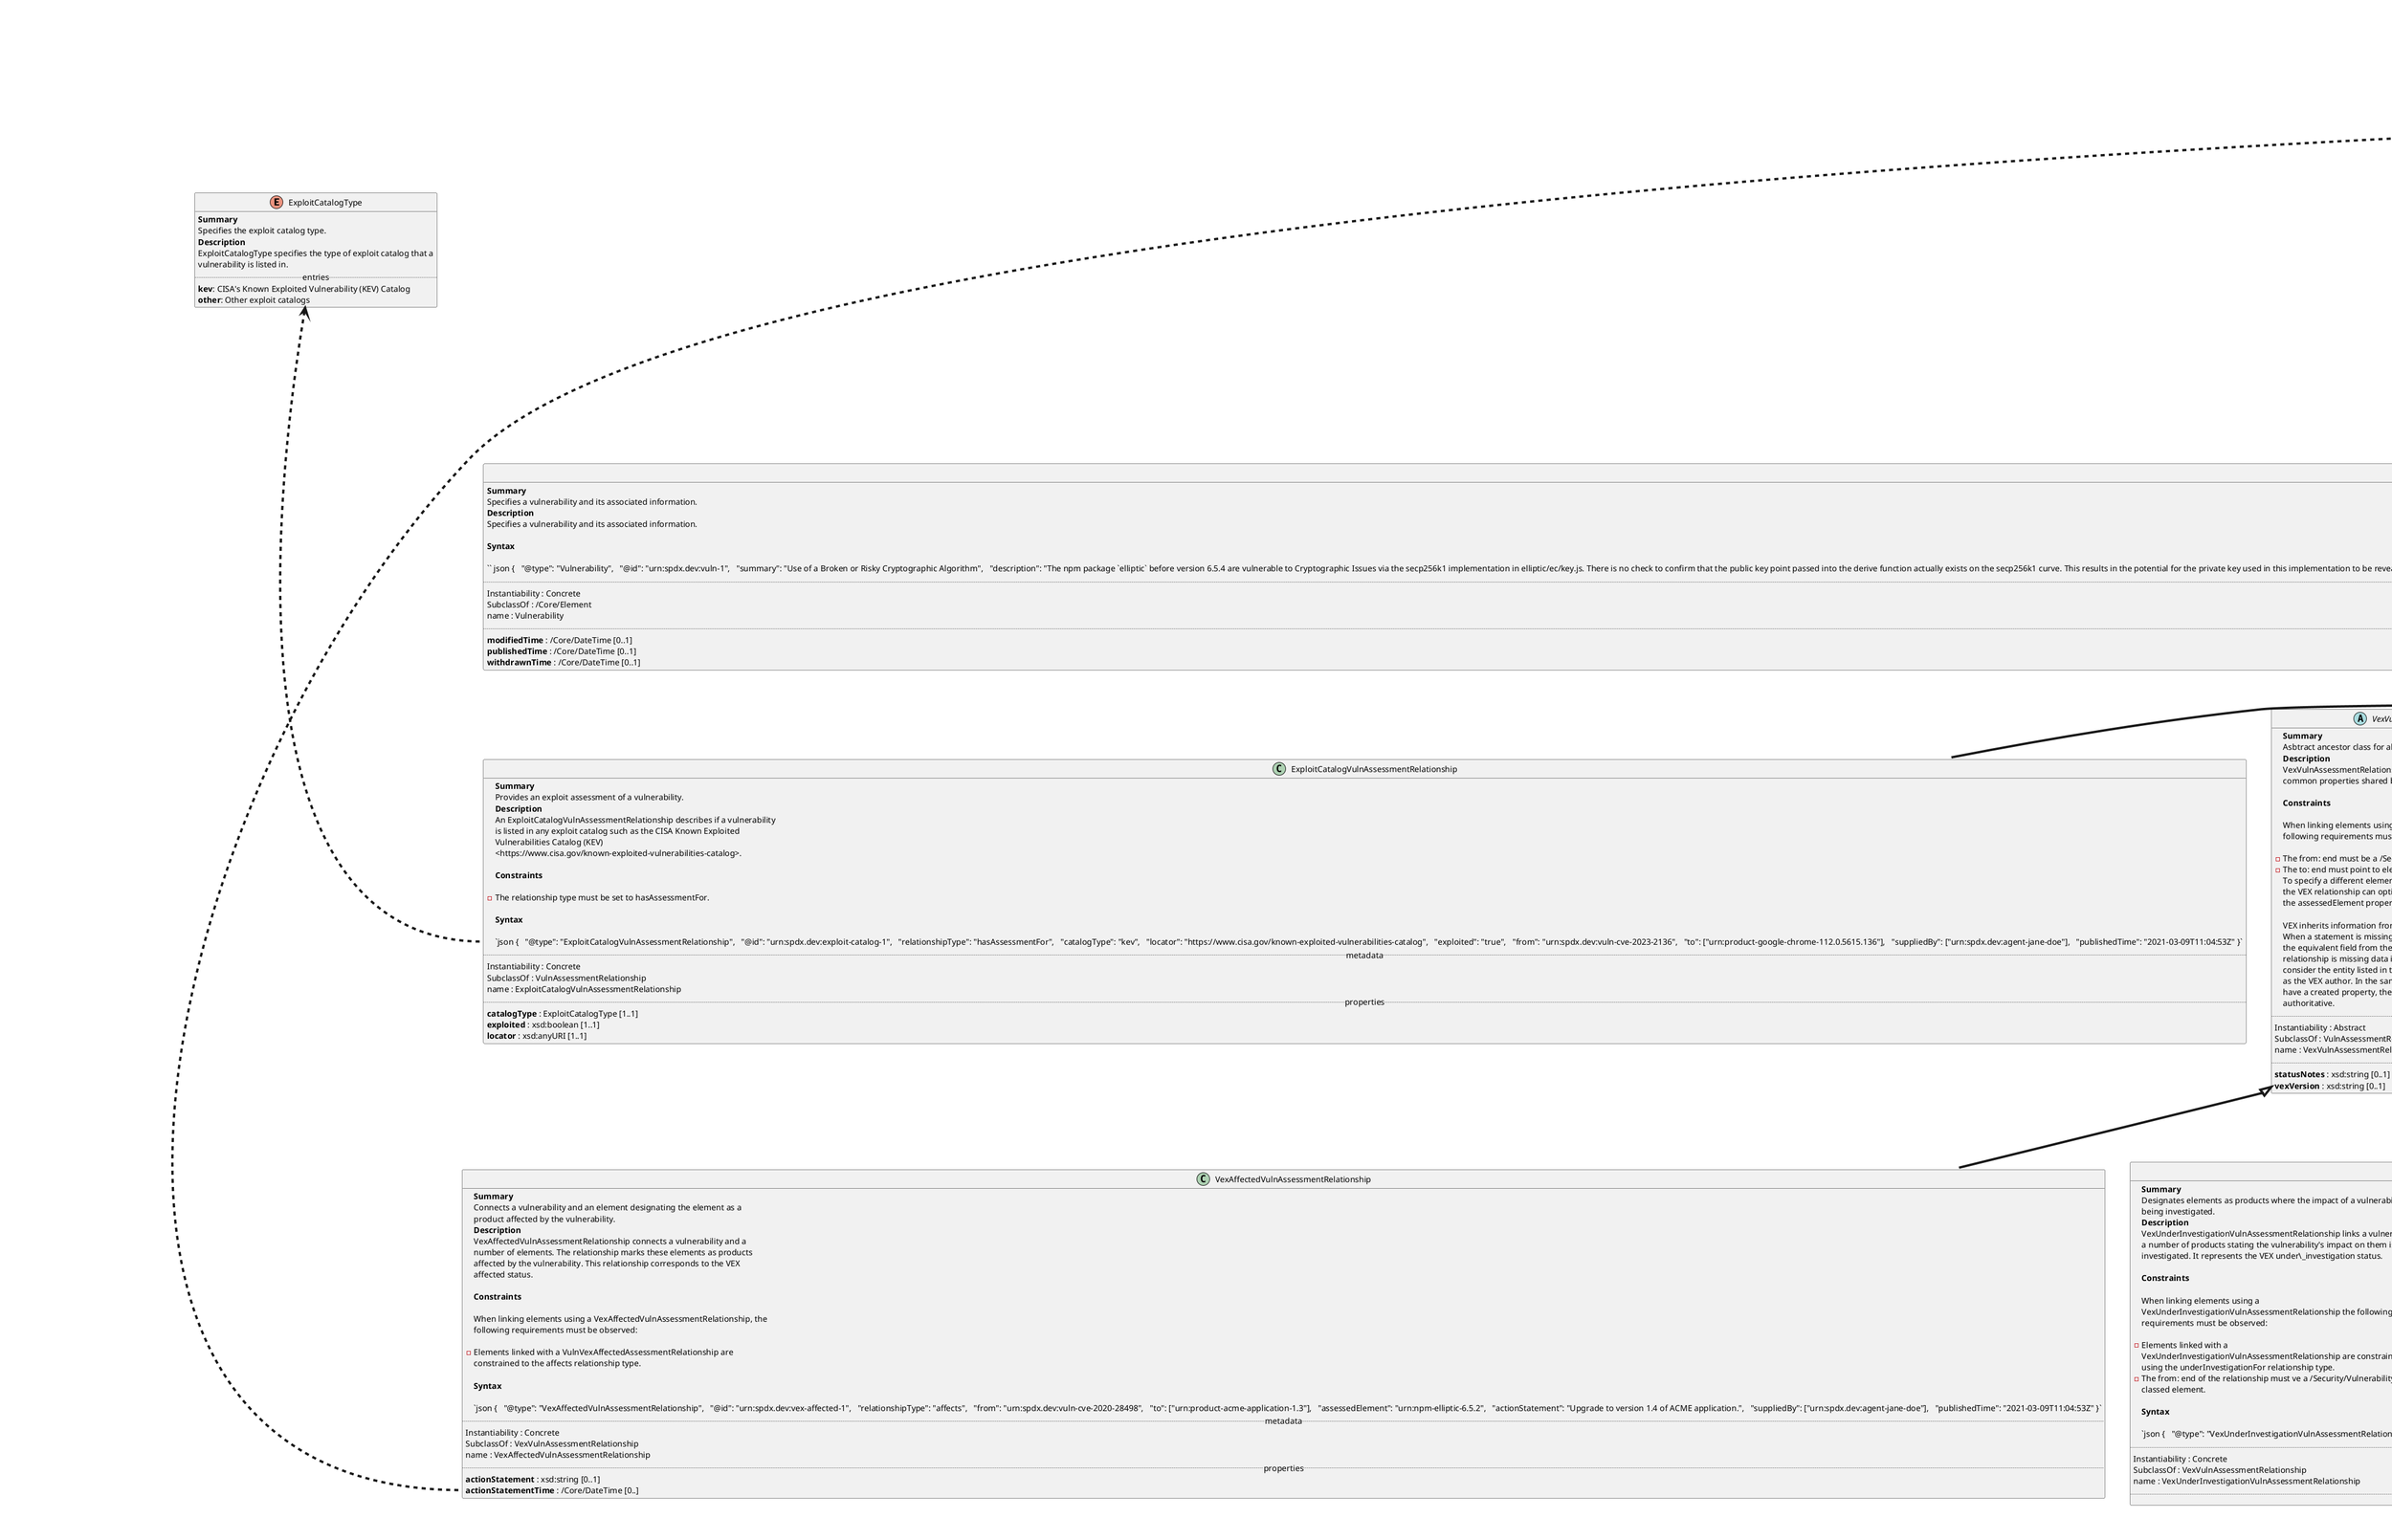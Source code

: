 @startuml
skinparam packageStyle rectangle
set separator none
' vocabulary
enum ExploitCatalogType {
<b>Summary</b>
Specifies the exploit catalog type.
<b>Description</b>
ExploitCatalogType specifies the type of exploit catalog that a
vulnerability is listed in.
.. entries ..
    <b>kev</b>: CISA's Known Exploited Vulnerability (KEV) Catalog
    <b>other</b>: Other exploit catalogs
}
enum SsvcDecisionType {
<b>Summary</b>
Specifies the SSVC decision type.
<b>Description</b>
SsvcDecisionType specifies the type of decision that's been made
according to the Stakeholder-Specific Vulnerability Categorization
(SSVC) system
<https://www.cisa.gov/stakeholder-specific-vulnerability-categorization-ssvc>
.. entries ..
    <b>act</b>: The vulnerability requires attention from the organization's internal,
supervisory-level and leadership-level individuals. Necessary actions
include requesting assistance or information about the vulnerability, as
well as publishing a notification either internally and/or externally.
Typically, internal groups would meet to determine the overall response
and then execute agreed upon actions. CISA recommends remediating Act
vulnerabilities as soon as possible.
    <b>attend</b>: The vulnerability requires attention from the organization's internal,
supervisory-level individuals. Necessary actions include requesting
assistance or information about the vulnerability, and may involve
publishing a notification either internally and/or externally. CISA
recommends remediating Attend vulnerabilities sooner than standard
update timelines.
    <b>track</b>: The vulnerability does not require action at this time. The organization
would continue to track the vulnerability and reassess it if new
information becomes available. CISA recommends remediating Track
vulnerabilities within standard update timelines.
    <b>trackStar</b>: (Track\* in the SSVC spec) The vulnerability contains specific
characteristics that may require closer monitoring for changes. CISA
recommends remediating Track\* vulnerabilities within standard update
timelines.
}
enum VexJustificationType {
<b>Summary</b>
Specifies the VEX justification type.
<b>Description</b>
VexJustificationType specifies the type of Vulnerability Exploitability
eXchange (VEX) justification.
.. entries ..
    <b>componentNotPresent</b>: The software is not affected because the vulnerable component is not in
the product.
    <b>inlineMitigationsAlreadyExist</b>: Built-in inline controls or mitigations prevent an adversary from
leveraging the vulnerability.
    <b>vulnerableCodeCannotBeControlledByAdversary</b>: The vulnerable component is present, and the component contains the
vulnerable code. However, vulnerable code is used in such a way that an
attacker cannot mount any anticipated attack.
    <b>vulnerableCodeNotInExecutePath</b>: The affected code is not reachable through the execution of the code,
including non-anticipated states of the product.
    <b>vulnerableCodeNotPresent</b>: The product is not affected because the code underlying the
vulnerability is not present in the product.
}
' classes
together {
class CvssV2VulnAssessmentRelationship {
<b>Summary</b>
Provides a CVSS version 2.0 assessment for a vulnerability.
<b>Description</b>
A CvssV2VulnAssessmentRelationship relationship describes the determined
score and vector of a vulnerability using version 2.0 of the Common
Vulnerability Scoring System (CVSS) as defined on
<https://www.first.org/cvss/v2/guide>. It is intented to communicate the
results of using a CVSS calculator.

**Constraints**

-   The value of severity must be one of 'low', 'medium' or 'high'
-   The relationship type must be set to hasAssessmentFor.

**Syntax**

`json {   "@type": "CvssV2VulnAssessmentRelationship",   "@id": "urn:spdx.dev:cvssv2-cve-2020-28498",   "relationshipType": "hasAssessmentFor",   "score": 4.3,   "vector": "(AV:N/AC:M/Au:N/C:P/I:N/A:N)",   "severity": "low",   "from": "urn:spdx.dev:vuln-cve-2020-28498",   "to": ["urn:product-acme-application-1.3"],   "assessedElement": "urn:npm-elliptic-6.5.2",   "externalReferences": [     {       "@type": "ExternalReference",       "externalReferenceType": "securityAdvisory",       "locator": "https://nvd.nist.gov/vuln/detail/CVE-2020-28498"     },     {       "@type": "ExternalReference",       "externalReferenceType": "securityAdvisory",       "locator": "https://snyk.io/vuln/SNYK-JS-ELLIPTIC-1064899"     },     {       "@type": "ExternalReference",       "externalReferenceType": "securityFix",       "locator": "https://github.com/indutny/elliptic/commit/441b742"     }   ],   "suppliedBy": ["urn:spdx.dev:agent-my-security-vendor"],   "publishedTime": "2023-05-06T10:06:13Z" }, {   "@type": "Relationship",   "@id": "urn:spdx.dev:vulnAgentRel-1",     "relationshipType": "publishedBy",     "from": "urn:spdx.dev:cvssv2-cve-2020-28498",   "to": ["urn:spdx.dev:agent-snyk"],   "startTime": "2021-03-08T16:06:50Z" }`
.. metadata ..
    Instantiability : Concrete
    SubclassOf : VulnAssessmentRelationship
    name : CvssV2VulnAssessmentRelationship
.. properties ..
    <b>score </b>: xsd:decimal [1..1]
    <b>severity </b>: xsd:string [0..1]
    <b>vector </b>: xsd:string [0..1]
}
class CvssV3VulnAssessmentRelationship {
<b>Summary</b>
Provides a CVSS version 3.x assessment for a vulnerability.
<b>Description</b>
A CvssV3VulnAssessmentRelationship relationship describes the determined
score, severity, and vector of a vulnerability using version 3.1 of the
Common Vulnerability Scoring System (CVSS) as defined on
<https://www.first.org/cvss/v3.1/specification-document>. It is intented
to communicate the results of using a CVSS calculator.

**Constraints**

-   The value of severity must be one of 'none', 'low', 'medium', 'high'
    or 'critical'.
-   Absence of the property shall be interpreted as 'none'.
-   The relationship type must be set to hasAssessmentFor.

**Syntax**

`json {   "@type": "CvssV3VulnAssessmentRelationship",   "@id": "urn:spdx.dev:cvssv3-cve-2020-28498",   "relationshipType": "hasAssessmentFor",   "severity": "medium",   "score": 6.8,   "vector": "CVSS:3.1/AV:N/AC:H/PR:N/UI:N/S:C/C:H/I:N/A:N",   "from": "urn:spdx.dev:vuln-cve-2020-28498",   "to": ["urn:product-acme-application-1.3"],   "assessedElement": "urn:npm-elliptic-6.5.2",   "externalReferences": [     {       "@type": "ExternalReference",       "externalReferenceType": "securityAdvisory",       "locator": "https://nvd.nist.gov/vuln/detail/CVE-2020-28498"     },     {       "@type": "ExternalReference",       "externalReferenceType": "securityAdvisory",       "locator": "https://snyk.io/vuln/SNYK-JS-ELLIPTIC-1064899"     },     {       "@type": "ExternalReference",       "externalReferenceType": "securityFix",       "locator": "https://github.com/indutny/elliptic/commit/441b742"     }   ],   "suppliedBy": ["urn:spdx.dev:agent-my-security-vendor"],   "publishedTime": "2023-05-06T10:06:13Z" }, {   "@type": "Relationship",   "@id": "urn:spdx.dev:vulnAgentRel-1",   "relationshipType": "publishedBy",   "from": "urn:spdx.dev:cvssv3-cve-2020-28498",   "to": "urn:spdx.dev:agent-snyk",   "startTime": "2021-03-08T16:06:50Z" }`
.. metadata ..
    Instantiability : Concrete
    SubclassOf : VulnAssessmentRelationship
    name : CvssV3VulnAssessmentRelationship
.. properties ..
    <b>score </b>: xsd:decimal [1..1]
    <b>severity </b>: xsd:string [0..1]
    <b>vector </b>: xsd:string [0..1]
}
class EpssVulnAssessmentRelationship {
<b>Summary</b>
Provides an EPSS assessment for a vulnerability.
<b>Description</b>
An EpssVulnAssessmentRelationship relationship describes the likelihood
or probability that a vulnerability will be exploited in the wild using
the Exploit Prediction Scoring System (EPSS) as defined on
<https://www.first.org/epss/model>.

**Constraints**

-   The relationship type must be set to hasAssessmentFor.

**Syntax**

`json {   "@type": "EpssVulnAssessmentRelationship",   "@id": "urn:spdx.dev:epss-1",   "relationshipType": "hasAssessmentFor",   "probability": 80,   "from": "urn:spdx.dev:vuln-cve-2020-28498",   "to": ["urn:product-acme-application-1.3"],   "suppliedBy": ["urn:spdx.dev:agent-jane-doe"],   "publishedTime": "2021-03-09T11:04:53Z" }`
.. metadata ..
    Instantiability : Concrete
    SubclassOf : VulnAssessmentRelationship
    name : EpssVulnAssessmentRelationship
.. properties ..
    <b>probability </b>: xsd:nonNegativeInteger [1..1]
    <b>severity </b>: xsd:string [0..1]
}
class ExploitCatalogVulnAssessmentRelationship {
<b>Summary</b>
Provides an exploit assessment of a vulnerability.
<b>Description</b>
An ExploitCatalogVulnAssessmentRelationship describes if a vulnerability
is listed in any exploit catalog such as the CISA Known Exploited
Vulnerabilities Catalog (KEV)
<https://www.cisa.gov/known-exploited-vulnerabilities-catalog>.

**Constraints**

-   The relationship type must be set to hasAssessmentFor.

**Syntax**

`json {   "@type": "ExploitCatalogVulnAssessmentRelationship",   "@id": "urn:spdx.dev:exploit-catalog-1",   "relationshipType": "hasAssessmentFor",   "catalogType": "kev",   "locator": "https://www.cisa.gov/known-exploited-vulnerabilities-catalog",   "exploited": "true",   "from": "urn:spdx.dev:vuln-cve-2023-2136",   "to": ["urn:product-google-chrome-112.0.5615.136"],   "suppliedBy": ["urn:spdx.dev:agent-jane-doe"],   "publishedTime": "2021-03-09T11:04:53Z" }`
.. metadata ..
    Instantiability : Concrete
    SubclassOf : VulnAssessmentRelationship
    name : ExploitCatalogVulnAssessmentRelationship
.. properties ..
    <b>catalogType </b>: ExploitCatalogType [1..1]
    <b>exploited </b>: xsd:boolean [1..1]
    <b>locator </b>: xsd:anyURI [1..1]
}
"ExploitCatalogType" <-[dashed,thickness=4]-- "ExploitCatalogVulnAssessmentRelationship::catalogType"
class SsvcVulnAssessmentRelationship {
<b>Summary</b>
Provides an SSVC assessment for a vulnerability.
<b>Description</b>
An SsvcVulnAssessmentRelationship describes the decision made using the
Stakeholder-Specific Vulnerability Categorization (SSVC) decision tree
as defined on
<https://www.cisa.gov/stakeholder-specific-vulnerability-categorization-ssvc>.
It is intended to communicate the results of using the CISA SSVC
Calculator.

**Constraints**

-   The relationship type must be set to hasAssessmentFor.

**Syntax**

`json {   "@type": "SsvcVulnAssessmentRelationship",   "@id": "urn:spdx.dev:ssvc-1",   "relationshipType": "hasAssessmentFor",   "decisionType": "act",   "from": "urn:spdx.dev:vuln-cve-2020-28498",   "to": ["urn:product-acme-application-1.3"],   "assessedElement": "urn:npm-elliptic-6.5.2",   "suppliedBy": ["urn:spdx.dev:agent-jane-doe"],   "publishedTime": "2021-03-09T11:04:53Z" }`
.. metadata ..
    Instantiability : Concrete
    SubclassOf : VulnAssessmentRelationship
    name : SsvcVulnAssessmentRelationship
.. properties ..
    <b>decisionType </b>: SsvcDecisionType [1..1]
}
"SsvcDecisionType" <-[dashed,thickness=4]-- "SsvcVulnAssessmentRelationship::decisionType"
class VexAffectedVulnAssessmentRelationship {
<b>Summary</b>
Connects a vulnerability and an element designating the element as a
product affected by the vulnerability.
<b>Description</b>
VexAffectedVulnAssessmentRelationship connects a vulnerability and a
number of elements. The relationship marks these elements as products
affected by the vulnerability. This relationship corresponds to the VEX
affected status.

**Constraints**

When linking elements using a VexAffectedVulnAssessmentRelationship, the
following requirements must be observed:

-   Elements linked with a VulnVexAffectedAssessmentRelationship are
    constrained to the affects relationship type.

**Syntax**

`json {   "@type": "VexAffectedVulnAssessmentRelationship",   "@id": "urn:spdx.dev:vex-affected-1",   "relationshipType": "affects",   "from": "urn:spdx.dev:vuln-cve-2020-28498",   "to": ["urn:product-acme-application-1.3"],   "assessedElement": "urn:npm-elliptic-6.5.2",   "actionStatement": "Upgrade to version 1.4 of ACME application.",   "suppliedBy": ["urn:spdx.dev:agent-jane-doe"],   "publishedTime": "2021-03-09T11:04:53Z" }`
.. metadata ..
    Instantiability : Concrete
    SubclassOf : VexVulnAssessmentRelationship
    name : VexAffectedVulnAssessmentRelationship
.. properties ..
    <b>actionStatement </b>: xsd:string [0..1]
    <b>actionStatementTime </b>: /Core/DateTime [0..]
}
"/Core/DateTime" <-[dashed,thickness=4]-- "VexAffectedVulnAssessmentRelationship::actionStatementTime"
class VexFixedVulnAssessmentRelationship {
<b>Summary</b>
Links a vulnerability and elements representing products (in the VEX
sense) where a fix has been applied and are no longer affected.
<b>Description</b>
VexFixedVulnAssessmentRelationship links a vulnerability to a number of
elements representing VEX products where a vulnerability has been fixed
and are no longer affected. It represents the VEX fixed status.

**Constraints**

When linking elements using a VexFixedVulnAssessmentRelationship, the
following requirements must be observed:

-   Elements linked with a VulnVexFixedAssessmentRelationship are
    constrained to using the fixedIn relationship type.
-   The from: end of the relationship must ve a /Security/Vulnerability
    classed element.

**Syntax**

`json {   "@type": "VexFixedVulnAssessmentRelationship",   "@id": "urn:spdx.dev:vex-fixed-in-1",   "relationshipType": "fixedIn",   "from": "urn:spdx.dev:vuln-cve-2020-28498",   "to": ["urn:product-acme-application-1.3"],   "assessedElement": "urn:npm-elliptic-6.5.4",   "suppliedBy": ["urn:spdx.dev:agent-jane-doe"],   "publishedTime": "2021-03-09T11:04:53Z" }`
.. metadata ..
    Instantiability : Concrete
    SubclassOf : VexVulnAssessmentRelationship
    name : VexFixedVulnAssessmentRelationship
.. properties ..
}
class VexNotAffectedVulnAssessmentRelationship {
<b>Summary</b>
Links a vulnerability and one or more elements designating the latter as
products not affected by the vulnerability.
<b>Description</b>
VexNotAffectedVulnAssessmentRelationship connects a vulnerability and a
number of elements designating them as products not affected by the
vulnerability. This relationship corresponds to the VEX not\_affected
status.

**Constraints**

When linking elements using a VexNotVulnAffectedAssessmentRelationship,
the following requirements must be observed:

-   Relating elements with a VexNotAffectedVulnAssessmentRelationship is
    restricted to the doesNotAffect relationship type.
-   The from: end of the relationship must be a /Security/Vulnerability
    classed element.
-   Both impactStatement and justificationType properties have a
    cardinality of 0..1 making them optional. Nevertheless, to produce a
    valid VEX not\_affected statement, one of them MUST be defined. This
    is specified in the Minimum Elements for VEX.

**Syntax**

`json {   "@type": "VexNotAffectedVulnAssessmentRelationship",   "@id": "urn:spdx.dev:vex-not-affected-1",   "relationshipType": "doesNotAffect",   "from": "urn:spdx.dev:vuln-cve-2020-28498",   "to": ["urn:product-acme-application-1.3"],   "assessedElement": "urn:npm-elliptic-6.5.2",   "justificationType": "componentNotPresent",   "impactStatement": "Not using this vulnerable part of this library.",   "suppliedBy": ["urn:spdx.dev:agent-jane-doe"],   "publishedTime": "2021-03-09T11:04:53Z" }`
.. metadata ..
    Instantiability : Concrete
    SubclassOf : VexVulnAssessmentRelationship
    name : VexNotAffectedVulnAssessmentRelationship
.. properties ..
    <b>impactStatement </b>: xsd:string [0..1]
    <b>impactStatementTime </b>: /Core/DateTime [0..1]
    <b>justificationType </b>: VexJustificationType [0..1]
}
"/Core/DateTime" <-[dashed,thickness=4]-- "VexNotAffectedVulnAssessmentRelationship::impactStatementTime"
"VexJustificationType" <-[dashed,thickness=4]-- "VexNotAffectedVulnAssessmentRelationship::justificationType"
class VexUnderInvestigationVulnAssessmentRelationship {
<b>Summary</b>
Designates elements as products where the impact of a vulnerability is
being investigated.
<b>Description</b>
VexUnderInvestigationVulnAssessmentRelationship links a vulnerability to
a number of products stating the vulnerability's impact on them is being
investigated. It represents the VEX under\_investigation status.

**Constraints**

When linking elements using a
VexUnderInvestigationVulnAssessmentRelationship the following
requirements must be observed:

-   Elements linked with a
    VexUnderInvestigationVulnAssessmentRelationship are constrained to
    using the underInvestigationFor relationship type.
-   The from: end of the relationship must ve a /Security/Vulnerability
    classed element.

**Syntax**

`json {   "@type": "VexUnderInvestigationVulnAssessmentRelationship",   "@id": "urn:spdx.dev:vex-underInvestigation-1",   "relationshipType": "underInvestigationFor",   "from": "urn:spdx.dev:vuln-cve-2020-28498",   "to": ["urn:product-acme-application-1.3"],   "assessedElement": "urn:npm-elliptic-6.5.2",   "suppliedBy": ["urn:spdx.dev:agent-jane-doe"],   "publishedTime": "2021-03-09T11:04:53Z" }`
.. metadata ..
    Instantiability : Concrete
    SubclassOf : VexVulnAssessmentRelationship
    name : VexUnderInvestigationVulnAssessmentRelationship
.. properties ..
}
abstract VexVulnAssessmentRelationship {
<b>Summary</b>
Asbtract ancestor class for all VEX relationships
<b>Description</b>
VexVulnAssessmentRelationship is an abstract subclass that defined the
common properties shared by all the SPDX-VEX status relationships.

**Constraints**

When linking elements using a VexVulnAssessmentRelationship, the
following requirements must be observed:

-   The from: end must be a /Security/Vulnerability classed element
-   The to: end must point to elements representing the VEX *products*.
    To specify a different element where the vulnerability was detected,
    the VEX relationship can optionally specify *subcomponents* using
    the assessedElement property.

VEX inherits information from the document level down to its statements.
When a statement is missing information it can be completed by reading
the equivalent field from the containing document. For example, if a VEX
relationship is missing data in its createdBy property, tools must
consider the entity listed in the CreationInfo section of the document
as the VEX author. In the same way, when a VEX relationship does not
have a created property, the document's date must be considered as
authoritative.
.. metadata ..
    Instantiability : Abstract
    SubclassOf : VulnAssessmentRelationship
    name : VexVulnAssessmentRelationship
.. properties ..
    <b>statusNotes </b>: xsd:string [0..1]
    <b>vexVersion </b>: xsd:string [0..1]
}
abstract VulnAssessmentRelationship {
<b>Summary</b>
Abstract ancestor class for all vulnerability assessments
<b>Description</b>
VulnAssessmentRelationship is the ancestor class common to all
vulnerability assessment relationships. It factors out the common
properties shared by them.
.. metadata ..
    Instantiability : Abstract
    SubclassOf : /Core/Relationship
    name : VulnAssessmentRelationship
.. properties ..
    <b>assessedElement </b>: /Core/Element [0..1]
    <b>modifiedTime </b>: /Core/DateTime [0..1]
    <b>publishedTime </b>: /Core/DateTime [0..1]
    <b>suppliedBy </b>: /Core/Agent [0..1]
    <b>withdrawnTime </b>: /Core/DateTime [0..1]
}
"/Core/Element" <-[dashed,thickness=4]-- "VulnAssessmentRelationship::assessedElement"
"/Core/DateTime" <-[dashed,thickness=4]-- "VulnAssessmentRelationship::modifiedTime"
"/Core/DateTime" <-[dashed,thickness=4]-- "VulnAssessmentRelationship::publishedTime"
"/Core/Agent" <-[dashed,thickness=4]-- "VulnAssessmentRelationship::suppliedBy"
"/Core/DateTime" <-[dashed,thickness=4]-- "VulnAssessmentRelationship::withdrawnTime"
class Vulnerability {
<b>Summary</b>
Specifies a vulnerability and its associated information.
<b>Description</b>
Specifies a vulnerability and its associated information.

**Syntax**

`` json {   "@type": "Vulnerability",   "@id": "urn:spdx.dev:vuln-1",   "summary": "Use of a Broken or Risky Cryptographic Algorithm",   "description": "The npm package `elliptic` before version 6.5.4 are vulnerable to Cryptographic Issues via the secp256k1 implementation in elliptic/ec/key.js. There is no check to confirm that the public key point passed into the derive function actually exists on the secp256k1 curve. This results in the potential for the private key used in this implementation to be revealed after a number of ECDH operations are performed.",         "modified": "2021-03-08T16:02:43Z",   "published": "2021-03-08T16:06:50Z",   "externalIdentifiers": [     {       "@type": "ExternalIdentifier",       "externalIdentifierType": "cve",       "identifier": "CVE-2020-2849",       "identifierLocator": [         "https://cve.mitre.org/cgi-bin/cvename.cgi?name=CVE-2020-28498",         "https://www.cve.org/CVERecord?id=CVE-2020-28498"       ],       "issuingAuthority": "urn:spdx.dev:agent-cve.org"     },     {       "type": "ExternalIdentifier",       "externalIdentifierType": "securityOther",       "identifier": "GHSA-r9p9-mrjm-926w",       "identifierLocator": "https://github.com/advisories/GHSA-r9p9-mrjm-926w"     },     {       "type": "ExternalIdentifier",       "externalIdentifierType": "securityOther",       "identifier": "SNYK-JS-ELLIPTIC-1064899",       "identifierLocator": "https://security.snyk.io/vuln/SNYK-JS-ELLIPTIC-1064899"     }   ],   "externalReferences": [     {         "@type": "ExternalReference",         "externalReferenceType": "securityAdvisory",         "locator": "https://nvd.nist.gov/vuln/detail/CVE-2020-28498"     },     {       "@type": "ExternalReference",       "externalReferenceType": "securityAdvisory",       "locator": "https://ubuntu.com/security/CVE-2020-28498"     },     {       "@type": "ExternalReference",       "externalReferenceType": "securityOther",       "locator": "https://github.com/indutny/elliptic/pull/244/commits"     },     {       "@type": "ExternalReference",       "externalReferenceType": "securityOther",       "locator": "https://github.com/christianlundkvist/blog/blob/master/2020_05_26_secp256k1_twist_attacks/secp256k1_twist_attacks.md"     }   ] }, {   "@type": "Relationship",   "@id": "urn:spdx.dev:vulnRelationship-1",   "relationshipType": "hasAssociatedVulnerability",   "from": "urn:npm-elliptic-6.5.2",   "to": ["urn:spdx.dev:vuln-1"],   "startTime": "2021-03-08T16:06:50Z" }, {   "@type": "Relationship",   "@id": "urn:spdx.dev:vulnAgentRel-1",     "relationshipType": "publishedBy",     "from": "urn:spdx.dev:vuln-1",   "to": ["urn:spdx.dev:agent-snyk"],   "startTime": "2021-03-08T16:06:50Z" } ``
.. metadata ..
    Instantiability : Concrete
    SubclassOf : /Core/Element
    name : Vulnerability
.. properties ..
    <b>modifiedTime </b>: /Core/DateTime [0..1]
    <b>publishedTime </b>: /Core/DateTime [0..1]
    <b>withdrawnTime </b>: /Core/DateTime [0..1]
}
"/Core/DateTime" <-[dashed,thickness=4]-- "Vulnerability::modifiedTime"
"/Core/DateTime" <-[dashed,thickness=4]-- "Vulnerability::publishedTime"
"/Core/DateTime" <-[dashed,thickness=4]-- "Vulnerability::withdrawnTime"
}
"VulnAssessmentRelationship" <|-[thickness=4]- "CvssV2VulnAssessmentRelationship"
"VulnAssessmentRelationship" <|-[thickness=4]- "CvssV3VulnAssessmentRelationship"
"VulnAssessmentRelationship" <|-[thickness=4]- "EpssVulnAssessmentRelationship"
"VulnAssessmentRelationship" <|-[thickness=4]- "ExploitCatalogVulnAssessmentRelationship"
"VulnAssessmentRelationship" <|-[thickness=4]- "SsvcVulnAssessmentRelationship"
"VexVulnAssessmentRelationship" <|-[thickness=4]- "VexAffectedVulnAssessmentRelationship"
"VexVulnAssessmentRelationship" <|-[thickness=4]- "VexFixedVulnAssessmentRelationship"
"VexVulnAssessmentRelationship" <|-[thickness=4]- "VexNotAffectedVulnAssessmentRelationship"
"VexVulnAssessmentRelationship" <|-[thickness=4]- "VexUnderInvestigationVulnAssessmentRelationship"
"VulnAssessmentRelationship" <|-[thickness=4]- "VexVulnAssessmentRelationship"
"/Core/Relationship" <|-[thickness=4]- "VulnAssessmentRelationship"
"/Core/Element" <|-[thickness=4]- "Vulnerability"
@enduml
